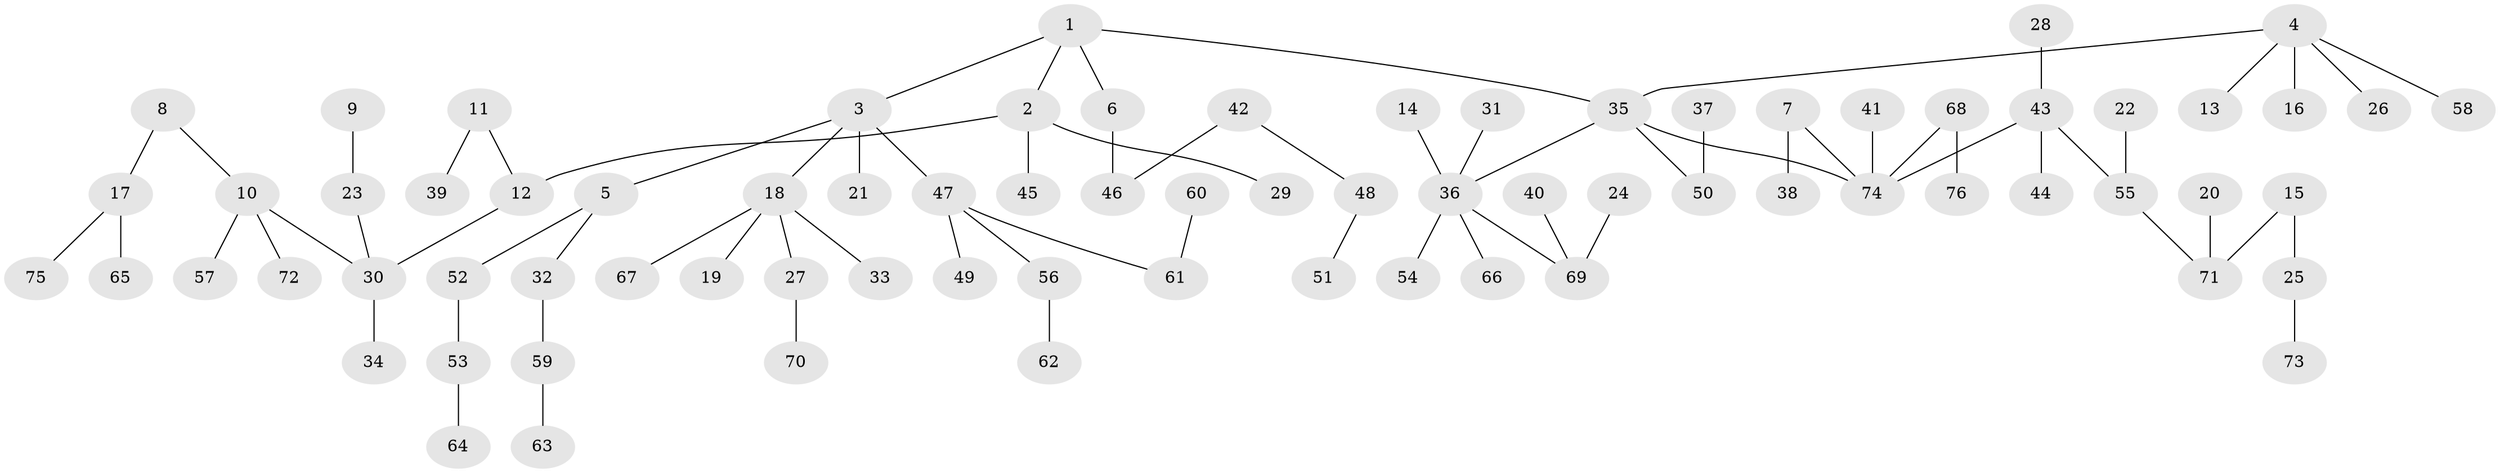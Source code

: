 // original degree distribution, {6: 0.023809523809523808, 4: 0.06349206349206349, 5: 0.03968253968253968, 2: 0.2619047619047619, 3: 0.10317460317460317, 1: 0.5, 7: 0.007936507936507936}
// Generated by graph-tools (version 1.1) at 2025/37/03/04/25 23:37:23]
// undirected, 76 vertices, 75 edges
graph export_dot {
  node [color=gray90,style=filled];
  1;
  2;
  3;
  4;
  5;
  6;
  7;
  8;
  9;
  10;
  11;
  12;
  13;
  14;
  15;
  16;
  17;
  18;
  19;
  20;
  21;
  22;
  23;
  24;
  25;
  26;
  27;
  28;
  29;
  30;
  31;
  32;
  33;
  34;
  35;
  36;
  37;
  38;
  39;
  40;
  41;
  42;
  43;
  44;
  45;
  46;
  47;
  48;
  49;
  50;
  51;
  52;
  53;
  54;
  55;
  56;
  57;
  58;
  59;
  60;
  61;
  62;
  63;
  64;
  65;
  66;
  67;
  68;
  69;
  70;
  71;
  72;
  73;
  74;
  75;
  76;
  1 -- 2 [weight=1.0];
  1 -- 3 [weight=1.0];
  1 -- 6 [weight=1.0];
  1 -- 35 [weight=1.0];
  2 -- 12 [weight=1.0];
  2 -- 29 [weight=1.0];
  2 -- 45 [weight=1.0];
  3 -- 5 [weight=1.0];
  3 -- 18 [weight=1.0];
  3 -- 21 [weight=1.0];
  3 -- 47 [weight=1.0];
  4 -- 13 [weight=1.0];
  4 -- 16 [weight=1.0];
  4 -- 26 [weight=1.0];
  4 -- 35 [weight=1.0];
  4 -- 58 [weight=1.0];
  5 -- 32 [weight=1.0];
  5 -- 52 [weight=1.0];
  6 -- 46 [weight=1.0];
  7 -- 38 [weight=1.0];
  7 -- 74 [weight=1.0];
  8 -- 10 [weight=1.0];
  8 -- 17 [weight=1.0];
  9 -- 23 [weight=1.0];
  10 -- 30 [weight=1.0];
  10 -- 57 [weight=1.0];
  10 -- 72 [weight=1.0];
  11 -- 12 [weight=1.0];
  11 -- 39 [weight=1.0];
  12 -- 30 [weight=1.0];
  14 -- 36 [weight=1.0];
  15 -- 25 [weight=1.0];
  15 -- 71 [weight=1.0];
  17 -- 65 [weight=1.0];
  17 -- 75 [weight=1.0];
  18 -- 19 [weight=1.0];
  18 -- 27 [weight=1.0];
  18 -- 33 [weight=1.0];
  18 -- 67 [weight=1.0];
  20 -- 71 [weight=1.0];
  22 -- 55 [weight=1.0];
  23 -- 30 [weight=1.0];
  24 -- 69 [weight=1.0];
  25 -- 73 [weight=1.0];
  27 -- 70 [weight=1.0];
  28 -- 43 [weight=1.0];
  30 -- 34 [weight=1.0];
  31 -- 36 [weight=1.0];
  32 -- 59 [weight=1.0];
  35 -- 36 [weight=1.0];
  35 -- 50 [weight=1.0];
  35 -- 74 [weight=1.0];
  36 -- 54 [weight=1.0];
  36 -- 66 [weight=1.0];
  36 -- 69 [weight=1.0];
  37 -- 50 [weight=1.0];
  40 -- 69 [weight=1.0];
  41 -- 74 [weight=1.0];
  42 -- 46 [weight=1.0];
  42 -- 48 [weight=1.0];
  43 -- 44 [weight=1.0];
  43 -- 55 [weight=1.0];
  43 -- 74 [weight=1.0];
  47 -- 49 [weight=1.0];
  47 -- 56 [weight=1.0];
  47 -- 61 [weight=1.0];
  48 -- 51 [weight=1.0];
  52 -- 53 [weight=1.0];
  53 -- 64 [weight=1.0];
  55 -- 71 [weight=1.0];
  56 -- 62 [weight=1.0];
  59 -- 63 [weight=1.0];
  60 -- 61 [weight=1.0];
  68 -- 74 [weight=1.0];
  68 -- 76 [weight=1.0];
}
